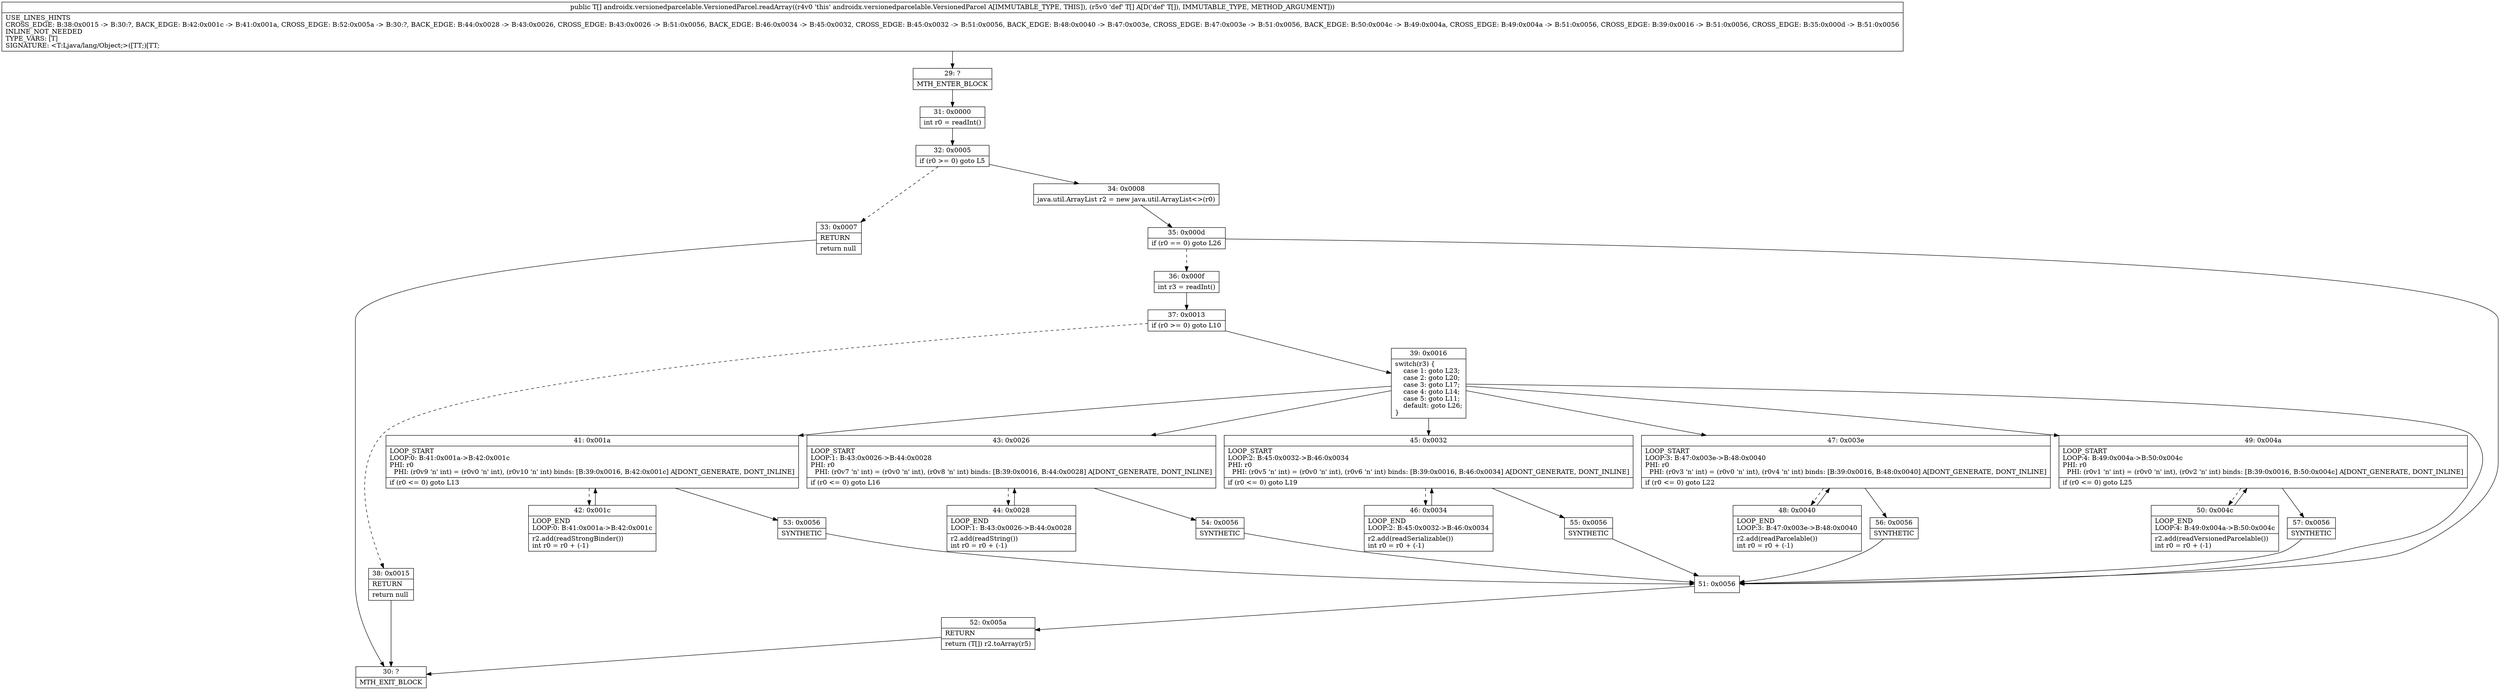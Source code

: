 digraph "CFG forandroidx.versionedparcelable.VersionedParcel.readArray([Ljava\/lang\/Object;)[Ljava\/lang\/Object;" {
Node_29 [shape=record,label="{29\:\ ?|MTH_ENTER_BLOCK\l}"];
Node_31 [shape=record,label="{31\:\ 0x0000|int r0 = readInt()\l}"];
Node_32 [shape=record,label="{32\:\ 0x0005|if (r0 \>= 0) goto L5\l}"];
Node_33 [shape=record,label="{33\:\ 0x0007|RETURN\l|return null\l}"];
Node_30 [shape=record,label="{30\:\ ?|MTH_EXIT_BLOCK\l}"];
Node_34 [shape=record,label="{34\:\ 0x0008|java.util.ArrayList r2 = new java.util.ArrayList\<\>(r0)\l}"];
Node_35 [shape=record,label="{35\:\ 0x000d|if (r0 == 0) goto L26\l}"];
Node_36 [shape=record,label="{36\:\ 0x000f|int r3 = readInt()\l}"];
Node_37 [shape=record,label="{37\:\ 0x0013|if (r0 \>= 0) goto L10\l}"];
Node_38 [shape=record,label="{38\:\ 0x0015|RETURN\l|return null\l}"];
Node_39 [shape=record,label="{39\:\ 0x0016|switch(r3) \{\l    case 1: goto L23;\l    case 2: goto L20;\l    case 3: goto L17;\l    case 4: goto L14;\l    case 5: goto L11;\l    default: goto L26;\l\}\l}"];
Node_41 [shape=record,label="{41\:\ 0x001a|LOOP_START\lLOOP:0: B:41:0x001a\-\>B:42:0x001c\lPHI: r0 \l  PHI: (r0v9 'n' int) = (r0v0 'n' int), (r0v10 'n' int) binds: [B:39:0x0016, B:42:0x001c] A[DONT_GENERATE, DONT_INLINE]\l|if (r0 \<= 0) goto L13\l}"];
Node_42 [shape=record,label="{42\:\ 0x001c|LOOP_END\lLOOP:0: B:41:0x001a\-\>B:42:0x001c\l|r2.add(readStrongBinder())\lint r0 = r0 + (\-1)\l}"];
Node_53 [shape=record,label="{53\:\ 0x0056|SYNTHETIC\l}"];
Node_43 [shape=record,label="{43\:\ 0x0026|LOOP_START\lLOOP:1: B:43:0x0026\-\>B:44:0x0028\lPHI: r0 \l  PHI: (r0v7 'n' int) = (r0v0 'n' int), (r0v8 'n' int) binds: [B:39:0x0016, B:44:0x0028] A[DONT_GENERATE, DONT_INLINE]\l|if (r0 \<= 0) goto L16\l}"];
Node_44 [shape=record,label="{44\:\ 0x0028|LOOP_END\lLOOP:1: B:43:0x0026\-\>B:44:0x0028\l|r2.add(readString())\lint r0 = r0 + (\-1)\l}"];
Node_54 [shape=record,label="{54\:\ 0x0056|SYNTHETIC\l}"];
Node_45 [shape=record,label="{45\:\ 0x0032|LOOP_START\lLOOP:2: B:45:0x0032\-\>B:46:0x0034\lPHI: r0 \l  PHI: (r0v5 'n' int) = (r0v0 'n' int), (r0v6 'n' int) binds: [B:39:0x0016, B:46:0x0034] A[DONT_GENERATE, DONT_INLINE]\l|if (r0 \<= 0) goto L19\l}"];
Node_46 [shape=record,label="{46\:\ 0x0034|LOOP_END\lLOOP:2: B:45:0x0032\-\>B:46:0x0034\l|r2.add(readSerializable())\lint r0 = r0 + (\-1)\l}"];
Node_55 [shape=record,label="{55\:\ 0x0056|SYNTHETIC\l}"];
Node_47 [shape=record,label="{47\:\ 0x003e|LOOP_START\lLOOP:3: B:47:0x003e\-\>B:48:0x0040\lPHI: r0 \l  PHI: (r0v3 'n' int) = (r0v0 'n' int), (r0v4 'n' int) binds: [B:39:0x0016, B:48:0x0040] A[DONT_GENERATE, DONT_INLINE]\l|if (r0 \<= 0) goto L22\l}"];
Node_48 [shape=record,label="{48\:\ 0x0040|LOOP_END\lLOOP:3: B:47:0x003e\-\>B:48:0x0040\l|r2.add(readParcelable())\lint r0 = r0 + (\-1)\l}"];
Node_56 [shape=record,label="{56\:\ 0x0056|SYNTHETIC\l}"];
Node_49 [shape=record,label="{49\:\ 0x004a|LOOP_START\lLOOP:4: B:49:0x004a\-\>B:50:0x004c\lPHI: r0 \l  PHI: (r0v1 'n' int) = (r0v0 'n' int), (r0v2 'n' int) binds: [B:39:0x0016, B:50:0x004c] A[DONT_GENERATE, DONT_INLINE]\l|if (r0 \<= 0) goto L25\l}"];
Node_50 [shape=record,label="{50\:\ 0x004c|LOOP_END\lLOOP:4: B:49:0x004a\-\>B:50:0x004c\l|r2.add(readVersionedParcelable())\lint r0 = r0 + (\-1)\l}"];
Node_57 [shape=record,label="{57\:\ 0x0056|SYNTHETIC\l}"];
Node_51 [shape=record,label="{51\:\ 0x0056}"];
Node_52 [shape=record,label="{52\:\ 0x005a|RETURN\l|return (T[]) r2.toArray(r5)\l}"];
MethodNode[shape=record,label="{public T[] androidx.versionedparcelable.VersionedParcel.readArray((r4v0 'this' androidx.versionedparcelable.VersionedParcel A[IMMUTABLE_TYPE, THIS]), (r5v0 'def' T[] A[D('def' T[]), IMMUTABLE_TYPE, METHOD_ARGUMENT]))  | USE_LINES_HINTS\lCROSS_EDGE: B:38:0x0015 \-\> B:30:?, BACK_EDGE: B:42:0x001c \-\> B:41:0x001a, CROSS_EDGE: B:52:0x005a \-\> B:30:?, BACK_EDGE: B:44:0x0028 \-\> B:43:0x0026, CROSS_EDGE: B:43:0x0026 \-\> B:51:0x0056, BACK_EDGE: B:46:0x0034 \-\> B:45:0x0032, CROSS_EDGE: B:45:0x0032 \-\> B:51:0x0056, BACK_EDGE: B:48:0x0040 \-\> B:47:0x003e, CROSS_EDGE: B:47:0x003e \-\> B:51:0x0056, BACK_EDGE: B:50:0x004c \-\> B:49:0x004a, CROSS_EDGE: B:49:0x004a \-\> B:51:0x0056, CROSS_EDGE: B:39:0x0016 \-\> B:51:0x0056, CROSS_EDGE: B:35:0x000d \-\> B:51:0x0056\lINLINE_NOT_NEEDED\lTYPE_VARS: [T]\lSIGNATURE: \<T:Ljava\/lang\/Object;\>([TT;)[TT;\l}"];
MethodNode -> Node_29;Node_29 -> Node_31;
Node_31 -> Node_32;
Node_32 -> Node_33[style=dashed];
Node_32 -> Node_34;
Node_33 -> Node_30;
Node_34 -> Node_35;
Node_35 -> Node_36[style=dashed];
Node_35 -> Node_51;
Node_36 -> Node_37;
Node_37 -> Node_38[style=dashed];
Node_37 -> Node_39;
Node_38 -> Node_30;
Node_39 -> Node_41;
Node_39 -> Node_43;
Node_39 -> Node_45;
Node_39 -> Node_47;
Node_39 -> Node_49;
Node_39 -> Node_51;
Node_41 -> Node_42[style=dashed];
Node_41 -> Node_53;
Node_42 -> Node_41;
Node_53 -> Node_51;
Node_43 -> Node_44[style=dashed];
Node_43 -> Node_54;
Node_44 -> Node_43;
Node_54 -> Node_51;
Node_45 -> Node_46[style=dashed];
Node_45 -> Node_55;
Node_46 -> Node_45;
Node_55 -> Node_51;
Node_47 -> Node_48[style=dashed];
Node_47 -> Node_56;
Node_48 -> Node_47;
Node_56 -> Node_51;
Node_49 -> Node_50[style=dashed];
Node_49 -> Node_57;
Node_50 -> Node_49;
Node_57 -> Node_51;
Node_51 -> Node_52;
Node_52 -> Node_30;
}

